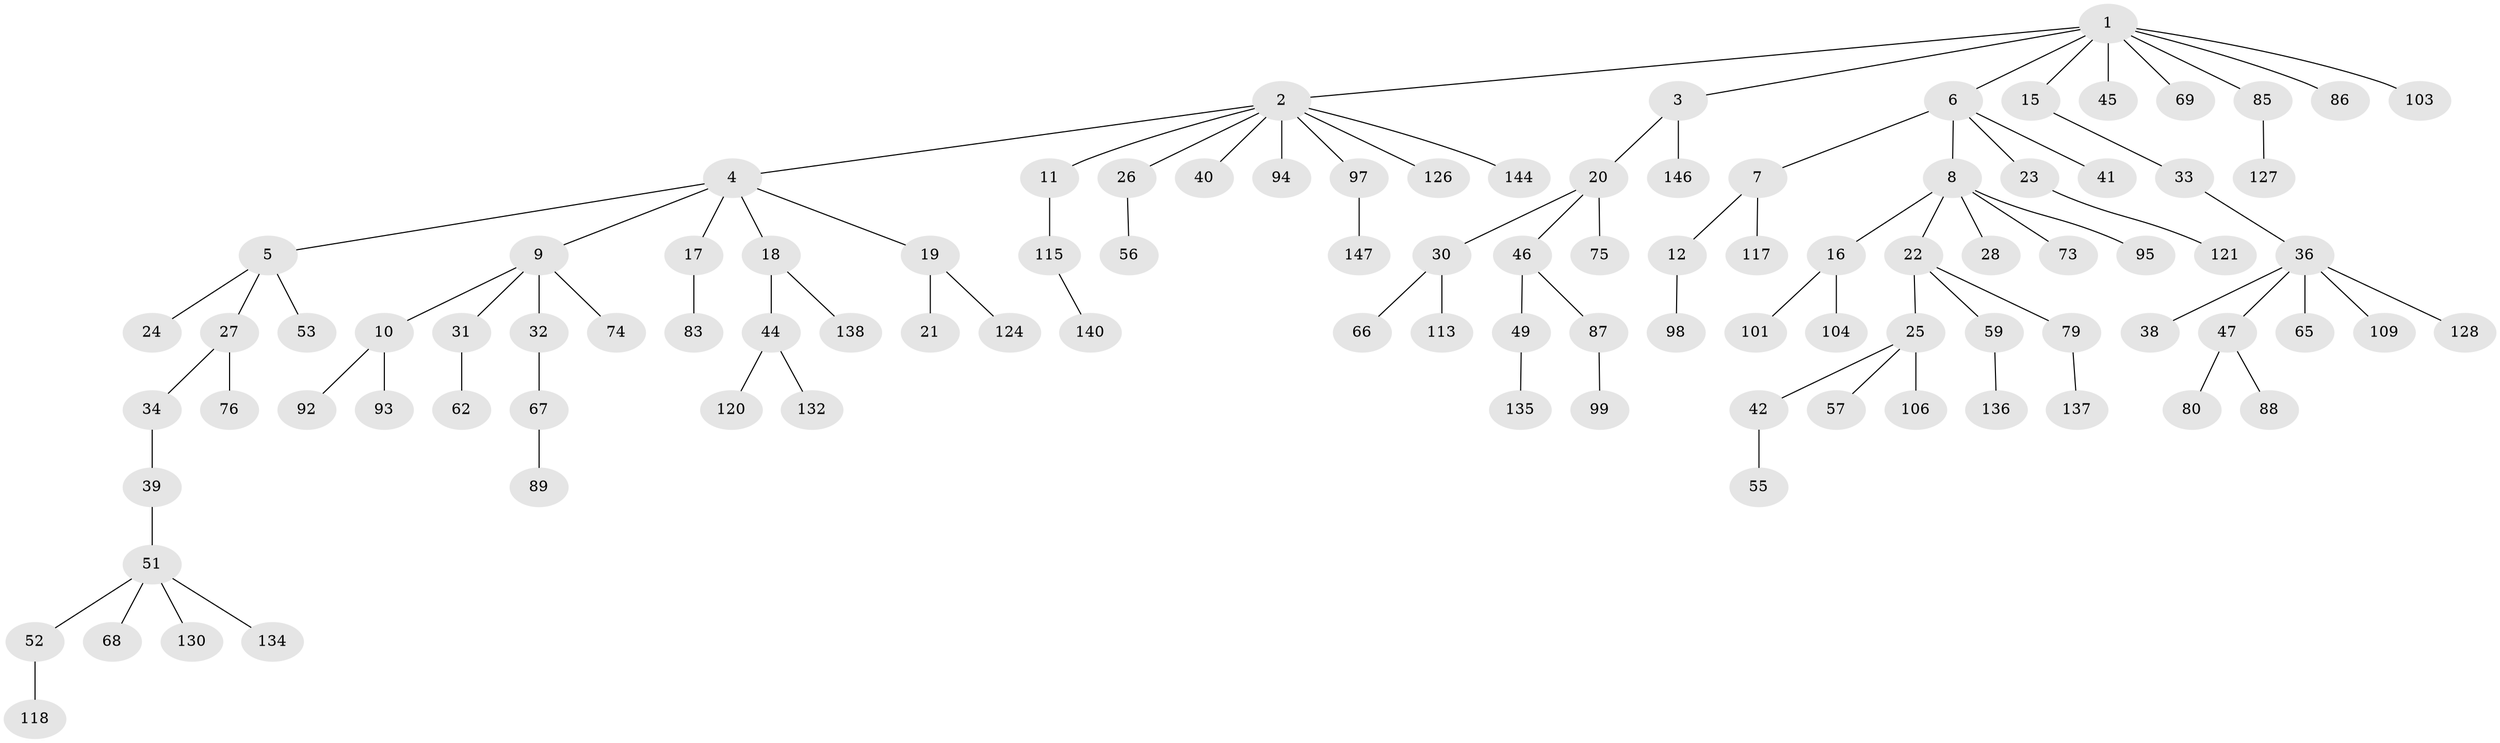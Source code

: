 // original degree distribution, {10: 0.006802721088435374, 8: 0.006802721088435374, 3: 0.12244897959183673, 5: 0.027210884353741496, 6: 0.027210884353741496, 4: 0.04081632653061224, 2: 0.22448979591836735, 1: 0.5374149659863946, 7: 0.006802721088435374}
// Generated by graph-tools (version 1.1) at 2025/42/03/06/25 10:42:03]
// undirected, 100 vertices, 99 edges
graph export_dot {
graph [start="1"]
  node [color=gray90,style=filled];
  1 [super="+81"];
  2 [super="+58"];
  3 [super="+13"];
  4 [super="+14"];
  5 [super="+114"];
  6 [super="+123"];
  7 [super="+91"];
  8 [super="+71"];
  9 [super="+37"];
  10 [super="+61"];
  11 [super="+112"];
  12 [super="+111"];
  15;
  16 [super="+50"];
  17;
  18 [super="+96"];
  19;
  20 [super="+63"];
  21 [super="+43"];
  22 [super="+29"];
  23 [super="+35"];
  24 [super="+60"];
  25 [super="+82"];
  26;
  27;
  28;
  30 [super="+78"];
  31 [super="+133"];
  32 [super="+139"];
  33;
  34 [super="+64"];
  36 [super="+122"];
  38;
  39 [super="+107"];
  40 [super="+145"];
  41;
  42 [super="+142"];
  44 [super="+72"];
  45;
  46 [super="+54"];
  47 [super="+48"];
  49 [super="+125"];
  51 [super="+90"];
  52 [super="+77"];
  53;
  55;
  56 [super="+119"];
  57 [super="+70"];
  59 [super="+105"];
  62 [super="+129"];
  65 [super="+84"];
  66;
  67;
  68 [super="+100"];
  69;
  73;
  74 [super="+110"];
  75;
  76 [super="+131"];
  79 [super="+116"];
  80;
  83;
  85 [super="+102"];
  86;
  87;
  88;
  89;
  92;
  93 [super="+108"];
  94;
  95;
  97;
  98;
  99;
  101 [super="+141"];
  103;
  104;
  106;
  109;
  113;
  115;
  117;
  118 [super="+143"];
  120;
  121;
  124;
  126;
  127;
  128;
  130;
  132;
  134;
  135;
  136;
  137;
  138;
  140;
  144;
  146;
  147;
  1 -- 2;
  1 -- 3;
  1 -- 6;
  1 -- 15;
  1 -- 45;
  1 -- 69;
  1 -- 85;
  1 -- 86;
  1 -- 103;
  2 -- 4;
  2 -- 11;
  2 -- 26;
  2 -- 40;
  2 -- 94;
  2 -- 144;
  2 -- 97;
  2 -- 126;
  3 -- 20;
  3 -- 146;
  4 -- 5;
  4 -- 9;
  4 -- 19;
  4 -- 17;
  4 -- 18;
  5 -- 24;
  5 -- 27;
  5 -- 53;
  6 -- 7;
  6 -- 8;
  6 -- 23;
  6 -- 41;
  7 -- 12;
  7 -- 117;
  8 -- 16;
  8 -- 22;
  8 -- 28;
  8 -- 95;
  8 -- 73;
  9 -- 10;
  9 -- 31;
  9 -- 32;
  9 -- 74;
  10 -- 92;
  10 -- 93;
  11 -- 115;
  12 -- 98;
  15 -- 33;
  16 -- 104;
  16 -- 101;
  17 -- 83;
  18 -- 44;
  18 -- 138;
  19 -- 21;
  19 -- 124;
  20 -- 30;
  20 -- 46;
  20 -- 75;
  22 -- 25;
  22 -- 59;
  22 -- 79;
  23 -- 121;
  25 -- 42;
  25 -- 57;
  25 -- 106;
  26 -- 56;
  27 -- 34;
  27 -- 76;
  30 -- 66;
  30 -- 113;
  31 -- 62;
  32 -- 67;
  33 -- 36;
  34 -- 39;
  36 -- 38;
  36 -- 47;
  36 -- 65;
  36 -- 109;
  36 -- 128;
  39 -- 51;
  42 -- 55;
  44 -- 120;
  44 -- 132;
  46 -- 49;
  46 -- 87;
  47 -- 80;
  47 -- 88;
  49 -- 135;
  51 -- 52;
  51 -- 68;
  51 -- 130;
  51 -- 134;
  52 -- 118;
  59 -- 136;
  67 -- 89;
  79 -- 137;
  85 -- 127;
  87 -- 99;
  97 -- 147;
  115 -- 140;
}
